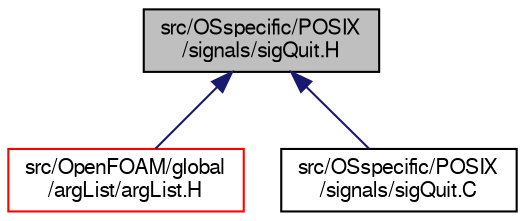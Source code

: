 digraph "src/OSspecific/POSIX/signals/sigQuit.H"
{
  bgcolor="transparent";
  edge [fontname="FreeSans",fontsize="10",labelfontname="FreeSans",labelfontsize="10"];
  node [fontname="FreeSans",fontsize="10",shape=record];
  Node2 [label="src/OSspecific/POSIX\l/signals/sigQuit.H",height=0.2,width=0.4,color="black", fillcolor="grey75", style="filled", fontcolor="black"];
  Node2 -> Node3 [dir="back",color="midnightblue",fontsize="10",style="solid",fontname="FreeSans"];
  Node3 [label="src/OpenFOAM/global\l/argList/argList.H",height=0.2,width=0.4,color="red",URL="$a10193.html"];
  Node2 -> Node37 [dir="back",color="midnightblue",fontsize="10",style="solid",fontname="FreeSans"];
  Node37 [label="src/OSspecific/POSIX\l/signals/sigQuit.C",height=0.2,width=0.4,color="black",URL="$a12941.html"];
}
